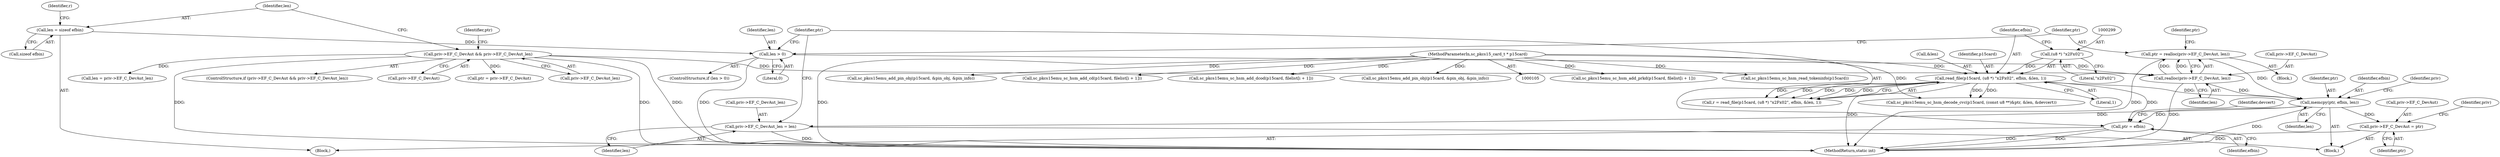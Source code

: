 digraph "0_OpenSC_360e95d45ac4123255a4c796db96337f332160ad#diff-d643a0fa169471dbf2912f4866dc49c5_6@API" {
"1000326" [label="(Call,memcpy(ptr, efbin, len))"];
"1000316" [label="(Call,ptr = realloc(priv->EF_C_DevAut, len))"];
"1000318" [label="(Call,realloc(priv->EF_C_DevAut, len))"];
"1000270" [label="(Call,priv->EF_C_DevAut && priv->EF_C_DevAut_len)"];
"1000312" [label="(Call,len > 0)"];
"1000290" [label="(Call,len = sizeof efbin)"];
"1000296" [label="(Call,read_file(p15card, (u8 *) \"\x2F\x02\", efbin, &len, 1))"];
"1000106" [label="(MethodParameterIn,sc_pkcs15_card_t * p15card)"];
"1000298" [label="(Call,(u8 *) \"\x2F\x02\")"];
"1000330" [label="(Call,priv->EF_C_DevAut = ptr)"];
"1000335" [label="(Call,priv->EF_C_DevAut_len = len)"];
"1000340" [label="(Call,ptr = efbin)"];
"1000283" [label="(Call,len = priv->EF_C_DevAut_len)"];
"1000294" [label="(Call,r = read_file(p15card, (u8 *) \"\x2F\x02\", efbin, &len, 1))"];
"1001046" [label="(Call,sc_pkcs15emu_sc_hsm_add_prkd(p15card, filelist[i + 1]))"];
"1000330" [label="(Call,priv->EF_C_DevAut = ptr)"];
"1001092" [label="(MethodReturn,static int)"];
"1000336" [label="(Call,priv->EF_C_DevAut_len)"];
"1000289" [label="(Block,)"];
"1000279" [label="(Identifier,ptr)"];
"1000291" [label="(Identifier,len)"];
"1000329" [label="(Identifier,len)"];
"1000313" [label="(Identifier,len)"];
"1000324" [label="(Identifier,ptr)"];
"1000367" [label="(Call,sc_pkcs15emu_sc_hsm_read_tokeninfo(p15card))"];
"1000295" [label="(Identifier,r)"];
"1000342" [label="(Identifier,efbin)"];
"1000296" [label="(Call,read_file(p15card, (u8 *) \"\x2F\x02\", efbin, &len, 1))"];
"1000314" [label="(Literal,0)"];
"1000757" [label="(Call,sc_pkcs15emu_add_pin_obj(p15card, &pin_obj, &pin_info))"];
"1001068" [label="(Call,sc_pkcs15emu_sc_hsm_add_cd(p15card, filelist[i + 1]))"];
"1000337" [label="(Identifier,priv)"];
"1000335" [label="(Call,priv->EF_C_DevAut_len = len)"];
"1000292" [label="(Call,sizeof efbin)"];
"1000269" [label="(ControlStructure,if (priv->EF_C_DevAut && priv->EF_C_DevAut_len))"];
"1000315" [label="(Block,)"];
"1000327" [label="(Identifier,ptr)"];
"1000311" [label="(ControlStructure,if (len > 0))"];
"1001057" [label="(Call,sc_pkcs15emu_sc_hsm_add_dcod(p15card, filelist[i + 1]))"];
"1000341" [label="(Identifier,ptr)"];
"1000345" [label="(Identifier,devcert)"];
"1000328" [label="(Identifier,efbin)"];
"1000318" [label="(Call,realloc(priv->EF_C_DevAut, len))"];
"1000302" [label="(Call,&len)"];
"1000301" [label="(Identifier,efbin)"];
"1000290" [label="(Call,len = sizeof efbin)"];
"1000106" [label="(MethodParameterIn,sc_pkcs15_card_t * p15card)"];
"1000351" [label="(Call,sc_pkcs15emu_sc_hsm_decode_cvc(p15card, (const u8 **)&ptr, &len, &devcert))"];
"1000332" [label="(Identifier,priv)"];
"1000326" [label="(Call,memcpy(ptr, efbin, len))"];
"1000319" [label="(Call,priv->EF_C_DevAut)"];
"1000298" [label="(Call,(u8 *) \"\x2F\x02\")"];
"1000331" [label="(Call,priv->EF_C_DevAut)"];
"1000271" [label="(Call,priv->EF_C_DevAut)"];
"1000312" [label="(Call,len > 0)"];
"1000297" [label="(Identifier,p15card)"];
"1000300" [label="(Literal,\"\x2F\x02\")"];
"1000340" [label="(Call,ptr = efbin)"];
"1000304" [label="(Literal,1)"];
"1000325" [label="(Block,)"];
"1000317" [label="(Identifier,ptr)"];
"1000334" [label="(Identifier,ptr)"];
"1000278" [label="(Call,ptr = priv->EF_C_DevAut)"];
"1000907" [label="(Call,sc_pkcs15emu_add_pin_obj(p15card, &pin_obj, &pin_info))"];
"1000322" [label="(Identifier,len)"];
"1000316" [label="(Call,ptr = realloc(priv->EF_C_DevAut, len))"];
"1000270" [label="(Call,priv->EF_C_DevAut && priv->EF_C_DevAut_len)"];
"1000339" [label="(Identifier,len)"];
"1000274" [label="(Call,priv->EF_C_DevAut_len)"];
"1000326" -> "1000325"  [label="AST: "];
"1000326" -> "1000329"  [label="CFG: "];
"1000327" -> "1000326"  [label="AST: "];
"1000328" -> "1000326"  [label="AST: "];
"1000329" -> "1000326"  [label="AST: "];
"1000332" -> "1000326"  [label="CFG: "];
"1000326" -> "1001092"  [label="DDG: "];
"1000316" -> "1000326"  [label="DDG: "];
"1000296" -> "1000326"  [label="DDG: "];
"1000318" -> "1000326"  [label="DDG: "];
"1000326" -> "1000330"  [label="DDG: "];
"1000326" -> "1000335"  [label="DDG: "];
"1000326" -> "1000340"  [label="DDG: "];
"1000316" -> "1000315"  [label="AST: "];
"1000316" -> "1000318"  [label="CFG: "];
"1000317" -> "1000316"  [label="AST: "];
"1000318" -> "1000316"  [label="AST: "];
"1000324" -> "1000316"  [label="CFG: "];
"1000316" -> "1001092"  [label="DDG: "];
"1000318" -> "1000316"  [label="DDG: "];
"1000318" -> "1000316"  [label="DDG: "];
"1000318" -> "1000322"  [label="CFG: "];
"1000319" -> "1000318"  [label="AST: "];
"1000322" -> "1000318"  [label="AST: "];
"1000318" -> "1001092"  [label="DDG: "];
"1000270" -> "1000318"  [label="DDG: "];
"1000312" -> "1000318"  [label="DDG: "];
"1000270" -> "1000269"  [label="AST: "];
"1000270" -> "1000271"  [label="CFG: "];
"1000270" -> "1000274"  [label="CFG: "];
"1000271" -> "1000270"  [label="AST: "];
"1000274" -> "1000270"  [label="AST: "];
"1000279" -> "1000270"  [label="CFG: "];
"1000291" -> "1000270"  [label="CFG: "];
"1000270" -> "1001092"  [label="DDG: "];
"1000270" -> "1001092"  [label="DDG: "];
"1000270" -> "1001092"  [label="DDG: "];
"1000270" -> "1000278"  [label="DDG: "];
"1000270" -> "1000283"  [label="DDG: "];
"1000312" -> "1000311"  [label="AST: "];
"1000312" -> "1000314"  [label="CFG: "];
"1000313" -> "1000312"  [label="AST: "];
"1000314" -> "1000312"  [label="AST: "];
"1000317" -> "1000312"  [label="CFG: "];
"1000341" -> "1000312"  [label="CFG: "];
"1000312" -> "1001092"  [label="DDG: "];
"1000290" -> "1000312"  [label="DDG: "];
"1000290" -> "1000289"  [label="AST: "];
"1000290" -> "1000292"  [label="CFG: "];
"1000291" -> "1000290"  [label="AST: "];
"1000292" -> "1000290"  [label="AST: "];
"1000295" -> "1000290"  [label="CFG: "];
"1000296" -> "1000294"  [label="AST: "];
"1000296" -> "1000304"  [label="CFG: "];
"1000297" -> "1000296"  [label="AST: "];
"1000298" -> "1000296"  [label="AST: "];
"1000301" -> "1000296"  [label="AST: "];
"1000302" -> "1000296"  [label="AST: "];
"1000304" -> "1000296"  [label="AST: "];
"1000294" -> "1000296"  [label="CFG: "];
"1000296" -> "1001092"  [label="DDG: "];
"1000296" -> "1000294"  [label="DDG: "];
"1000296" -> "1000294"  [label="DDG: "];
"1000296" -> "1000294"  [label="DDG: "];
"1000296" -> "1000294"  [label="DDG: "];
"1000296" -> "1000294"  [label="DDG: "];
"1000106" -> "1000296"  [label="DDG: "];
"1000298" -> "1000296"  [label="DDG: "];
"1000296" -> "1000340"  [label="DDG: "];
"1000296" -> "1000351"  [label="DDG: "];
"1000296" -> "1000351"  [label="DDG: "];
"1000106" -> "1000105"  [label="AST: "];
"1000106" -> "1001092"  [label="DDG: "];
"1000106" -> "1000351"  [label="DDG: "];
"1000106" -> "1000367"  [label="DDG: "];
"1000106" -> "1000757"  [label="DDG: "];
"1000106" -> "1000907"  [label="DDG: "];
"1000106" -> "1001046"  [label="DDG: "];
"1000106" -> "1001057"  [label="DDG: "];
"1000106" -> "1001068"  [label="DDG: "];
"1000298" -> "1000300"  [label="CFG: "];
"1000299" -> "1000298"  [label="AST: "];
"1000300" -> "1000298"  [label="AST: "];
"1000301" -> "1000298"  [label="CFG: "];
"1000330" -> "1000325"  [label="AST: "];
"1000330" -> "1000334"  [label="CFG: "];
"1000331" -> "1000330"  [label="AST: "];
"1000334" -> "1000330"  [label="AST: "];
"1000337" -> "1000330"  [label="CFG: "];
"1000330" -> "1001092"  [label="DDG: "];
"1000335" -> "1000325"  [label="AST: "];
"1000335" -> "1000339"  [label="CFG: "];
"1000336" -> "1000335"  [label="AST: "];
"1000339" -> "1000335"  [label="AST: "];
"1000341" -> "1000335"  [label="CFG: "];
"1000335" -> "1001092"  [label="DDG: "];
"1000340" -> "1000289"  [label="AST: "];
"1000340" -> "1000342"  [label="CFG: "];
"1000341" -> "1000340"  [label="AST: "];
"1000342" -> "1000340"  [label="AST: "];
"1000345" -> "1000340"  [label="CFG: "];
"1000340" -> "1001092"  [label="DDG: "];
"1000340" -> "1001092"  [label="DDG: "];
}
